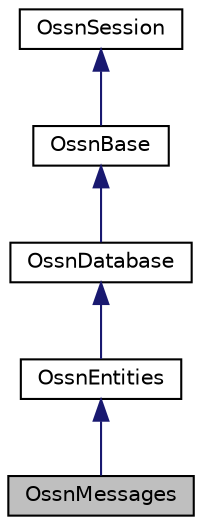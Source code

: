 digraph "OssnMessages"
{
  edge [fontname="Helvetica",fontsize="10",labelfontname="Helvetica",labelfontsize="10"];
  node [fontname="Helvetica",fontsize="10",shape=record];
  Node1 [label="OssnMessages",height=0.2,width=0.4,color="black", fillcolor="grey75", style="filled", fontcolor="black"];
  Node2 -> Node1 [dir="back",color="midnightblue",fontsize="10",style="solid"];
  Node2 [label="OssnEntities",height=0.2,width=0.4,color="black", fillcolor="white", style="filled",URL="$class_ossn_entities.html"];
  Node3 -> Node2 [dir="back",color="midnightblue",fontsize="10",style="solid"];
  Node3 [label="OssnDatabase",height=0.2,width=0.4,color="black", fillcolor="white", style="filled",URL="$class_ossn_database.html"];
  Node4 -> Node3 [dir="back",color="midnightblue",fontsize="10",style="solid"];
  Node4 [label="OssnBase",height=0.2,width=0.4,color="black", fillcolor="white", style="filled",URL="$class_ossn_base.html"];
  Node5 -> Node4 [dir="back",color="midnightblue",fontsize="10",style="solid"];
  Node5 [label="OssnSession",height=0.2,width=0.4,color="black", fillcolor="white", style="filled",URL="$class_ossn_session.html"];
}
